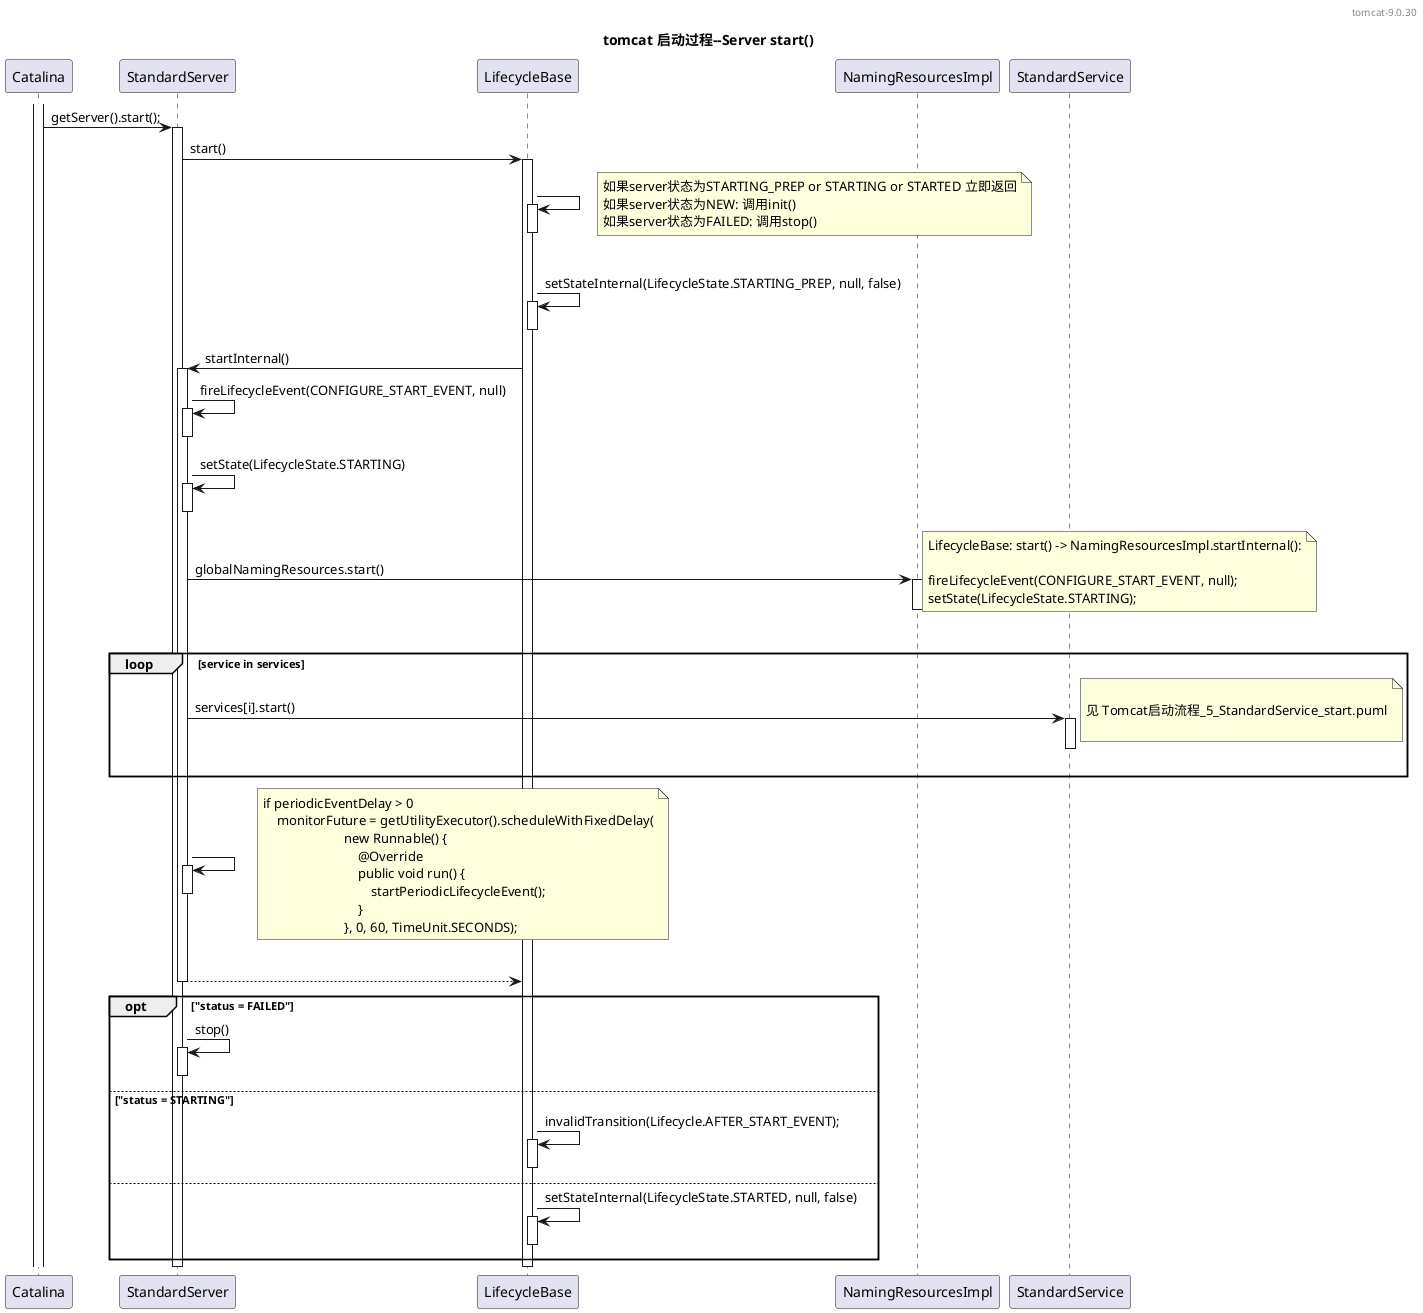 @startuml

header tomcat-9.0.30

title tomcat 启动过程--Server start()

activate Catalina
Catalina -> StandardServer++: getServer().start();
    StandardServer -> LifecycleBase++: start()
        LifecycleBase ->LifecycleBase++
            note right
                如果server状态为STARTING_PREP or STARTING or STARTED 立即返回
                如果server状态为NEW: 调用init()
                如果server状态为FAILED: 调用stop()
            end note
        deactivate LifecycleBase

        LifecycleBase -> LifecycleBase++: setStateInternal(LifecycleState.STARTING_PREP, null, false)
        deactivate LifecycleBase

        LifecycleBase -> StandardServer++: startInternal()
            StandardServer -> StandardServer++:  fireLifecycleEvent(CONFIGURE_START_EVENT, null)
            deactivate StandardServer

            StandardServer -> StandardServer++:  setState(LifecycleState.STARTING)
            deactivate StandardServer

            StandardServer -> NamingResourcesImpl++: globalNamingResources.start()
                note right
                    LifecycleBase: start() -> NamingResourcesImpl.startInternal():

                    fireLifecycleEvent(CONFIGURE_START_EVENT, null);
                    setState(LifecycleState.STARTING);
                end note
            deactivate NamingResourcesImpl

            loop service in services
                StandardServer -> StandardService++: services[i].start()
                note right

                见 Tomcat启动流程_5_StandardService_start.puml

                end note
                deactivate StandardService
            end loop

            StandardServer -> StandardServer++:
                note right
                    if periodicEventDelay > 0
                        monitorFuture = getUtilityExecutor().scheduleWithFixedDelay(
                                            new Runnable() {
                                                @Override
                                                public void run() {
                                                    startPeriodicLifecycleEvent();
                                                }
                                            }, 0, 60, TimeUnit.SECONDS);
                end note
            deactivate StandardServer
        LifecycleBase <-- StandardServer--

        opt "status = FAILED"
            StandardServer -> StandardServer++: stop()
            deactivate StandardServer
        else "status = STARTING"
            LifecycleBase -> LifecycleBase++: invalidTransition(Lifecycle.AFTER_START_EVENT);
            deactivate LifecycleBase
        else
            LifecycleBase -> LifecycleBase++: setStateInternal(LifecycleState.STARTED, null, false)
            deactivate LifecycleBase
        end opt
    deactivate LifecycleBase
deactivate StandardServer


@enduml